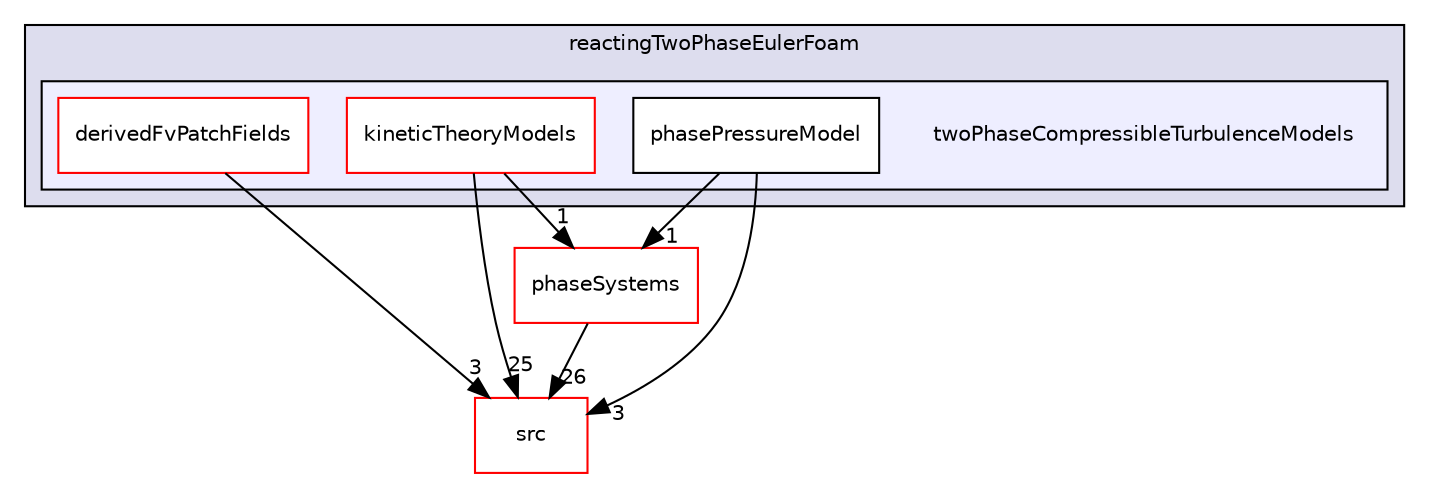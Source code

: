 digraph "applications/solvers/multiphase/reactingEulerFoam/reactingTwoPhaseEulerFoam/twoPhaseCompressibleTurbulenceModels" {
  bgcolor=transparent;
  compound=true
  node [ fontsize="10", fontname="Helvetica"];
  edge [ labelfontsize="10", labelfontname="Helvetica"];
  subgraph clusterdir_2200706af53c49f0fd77f441278d5c80 {
    graph [ bgcolor="#ddddee", pencolor="black", label="reactingTwoPhaseEulerFoam" fontname="Helvetica", fontsize="10", URL="dir_2200706af53c49f0fd77f441278d5c80.html"]
  subgraph clusterdir_af22173f15e5126c671ddeeeb2810f72 {
    graph [ bgcolor="#eeeeff", pencolor="black", label="" URL="dir_af22173f15e5126c671ddeeeb2810f72.html"];
    dir_af22173f15e5126c671ddeeeb2810f72 [shape=plaintext label="twoPhaseCompressibleTurbulenceModels"];
    dir_b88983e2aa3a6d17224874e7059ed949 [shape=box label="derivedFvPatchFields" color="red" fillcolor="white" style="filled" URL="dir_b88983e2aa3a6d17224874e7059ed949.html"];
    dir_0439bb45f0635097a245a13349eed6e8 [shape=box label="kineticTheoryModels" color="red" fillcolor="white" style="filled" URL="dir_0439bb45f0635097a245a13349eed6e8.html"];
    dir_9614aa8f2e22becd7f6173ec23a055f6 [shape=box label="phasePressureModel" color="black" fillcolor="white" style="filled" URL="dir_9614aa8f2e22becd7f6173ec23a055f6.html"];
  }
  }
  dir_68267d1309a1af8e8297ef4c3efbcdba [shape=box label="src" color="red" URL="dir_68267d1309a1af8e8297ef4c3efbcdba.html"];
  dir_bc741cf0feed825022d764837944696d [shape=box label="phaseSystems" color="red" URL="dir_bc741cf0feed825022d764837944696d.html"];
  dir_bc741cf0feed825022d764837944696d->dir_68267d1309a1af8e8297ef4c3efbcdba [headlabel="26", labeldistance=1.5 headhref="dir_000144_000736.html"];
  dir_b88983e2aa3a6d17224874e7059ed949->dir_68267d1309a1af8e8297ef4c3efbcdba [headlabel="3", labeldistance=1.5 headhref="dir_000371_000736.html"];
  dir_9614aa8f2e22becd7f6173ec23a055f6->dir_68267d1309a1af8e8297ef4c3efbcdba [headlabel="3", labeldistance=1.5 headhref="dir_000437_000736.html"];
  dir_9614aa8f2e22becd7f6173ec23a055f6->dir_bc741cf0feed825022d764837944696d [headlabel="1", labeldistance=1.5 headhref="dir_000437_000144.html"];
  dir_0439bb45f0635097a245a13349eed6e8->dir_68267d1309a1af8e8297ef4c3efbcdba [headlabel="25", labeldistance=1.5 headhref="dir_000377_000736.html"];
  dir_0439bb45f0635097a245a13349eed6e8->dir_bc741cf0feed825022d764837944696d [headlabel="1", labeldistance=1.5 headhref="dir_000377_000144.html"];
}
